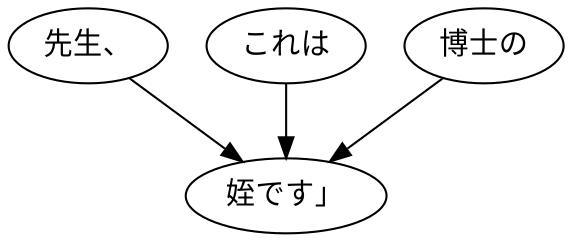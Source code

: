 digraph graph9027 {
	node0 [label="先生、"];
	node1 [label="これは"];
	node2 [label="博士の"];
	node3 [label="姪です」"];
	node0 -> node3;
	node1 -> node3;
	node2 -> node3;
}
